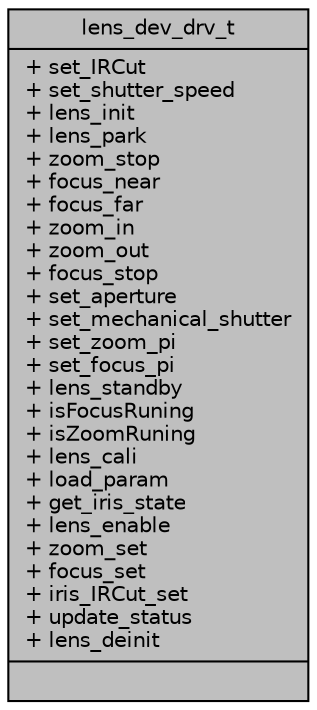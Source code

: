 digraph "lens_dev_drv_t"
{
 // INTERACTIVE_SVG=YES
 // LATEX_PDF_SIZE
  bgcolor="transparent";
  edge [fontname="Helvetica",fontsize="10",labelfontname="Helvetica",labelfontsize="10"];
  node [fontname="Helvetica",fontsize="10",shape=record];
  Node1 [label="{lens_dev_drv_t\n|+ set_IRCut\l+ set_shutter_speed\l+ lens_init\l+ lens_park\l+ zoom_stop\l+ focus_near\l+ focus_far\l+ zoom_in\l+ zoom_out\l+ focus_stop\l+ set_aperture\l+ set_mechanical_shutter\l+ set_zoom_pi\l+ set_focus_pi\l+ lens_standby\l+ isFocusRuning\l+ isZoomRuning\l+ lens_cali\l+ load_param\l+ get_iris_state\l+ lens_enable\l+ zoom_set\l+ focus_set\l+ iris_IRCut_set\l+ update_status\l+ lens_deinit\l|}",height=0.2,width=0.4,color="black", fillcolor="grey75", style="filled", fontcolor="black",tooltip="Description of lens driver functions."];
}
